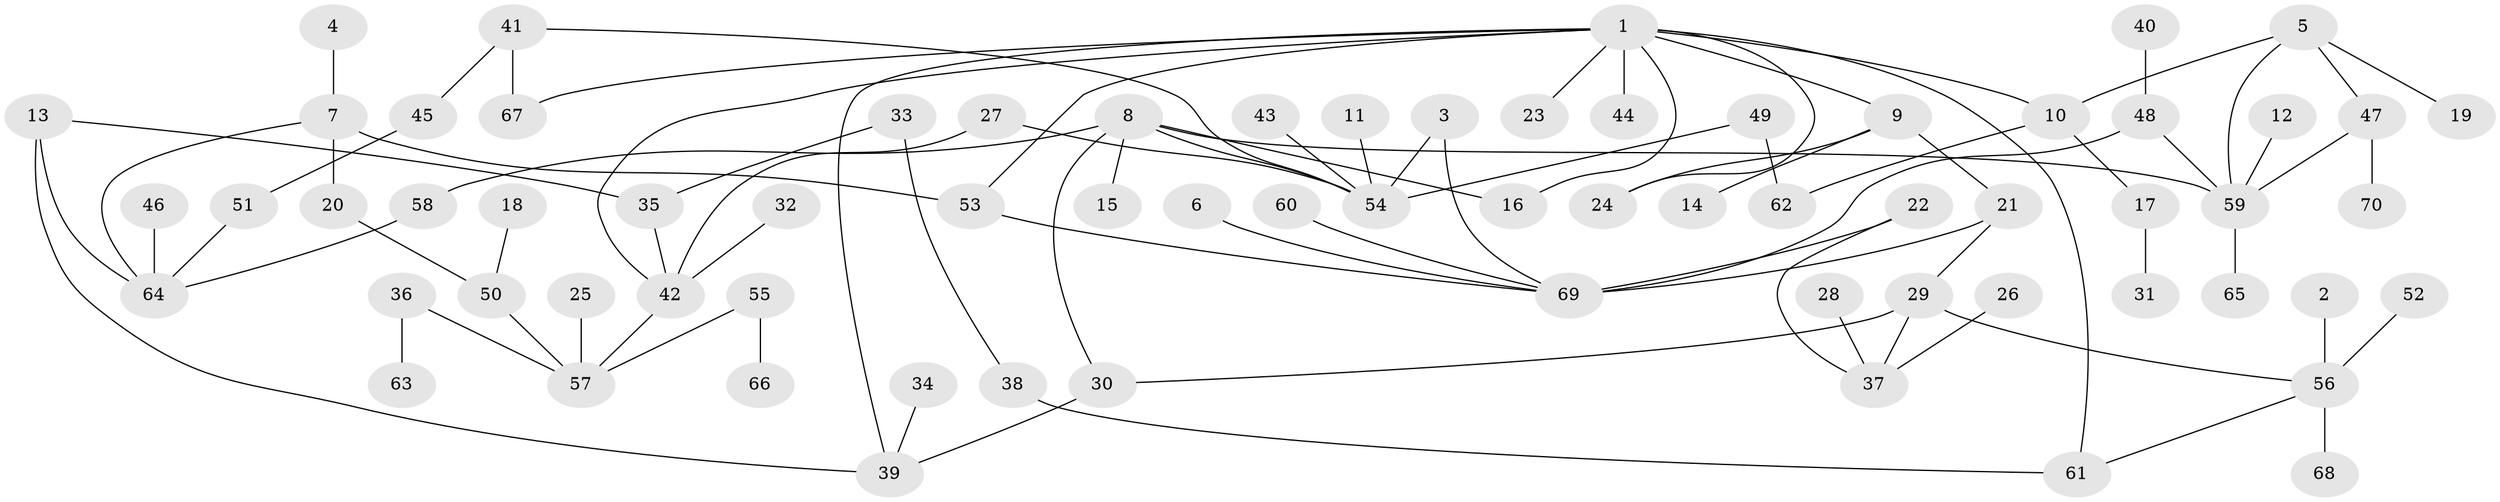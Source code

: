 // original degree distribution, {1: 0.3597122302158273, 7: 0.007194244604316547, 5: 0.07194244604316546, 4: 0.08633093525179857, 6: 0.007194244604316547, 3: 0.19424460431654678, 2: 0.2733812949640288}
// Generated by graph-tools (version 1.1) at 2025/25/03/09/25 03:25:28]
// undirected, 70 vertices, 88 edges
graph export_dot {
graph [start="1"]
  node [color=gray90,style=filled];
  1;
  2;
  3;
  4;
  5;
  6;
  7;
  8;
  9;
  10;
  11;
  12;
  13;
  14;
  15;
  16;
  17;
  18;
  19;
  20;
  21;
  22;
  23;
  24;
  25;
  26;
  27;
  28;
  29;
  30;
  31;
  32;
  33;
  34;
  35;
  36;
  37;
  38;
  39;
  40;
  41;
  42;
  43;
  44;
  45;
  46;
  47;
  48;
  49;
  50;
  51;
  52;
  53;
  54;
  55;
  56;
  57;
  58;
  59;
  60;
  61;
  62;
  63;
  64;
  65;
  66;
  67;
  68;
  69;
  70;
  1 -- 9 [weight=1.0];
  1 -- 10 [weight=1.0];
  1 -- 16 [weight=1.0];
  1 -- 23 [weight=1.0];
  1 -- 24 [weight=1.0];
  1 -- 39 [weight=1.0];
  1 -- 42 [weight=1.0];
  1 -- 44 [weight=1.0];
  1 -- 53 [weight=1.0];
  1 -- 61 [weight=1.0];
  1 -- 67 [weight=1.0];
  2 -- 56 [weight=1.0];
  3 -- 54 [weight=1.0];
  3 -- 69 [weight=1.0];
  4 -- 7 [weight=1.0];
  5 -- 10 [weight=1.0];
  5 -- 19 [weight=1.0];
  5 -- 47 [weight=1.0];
  5 -- 59 [weight=1.0];
  6 -- 69 [weight=1.0];
  7 -- 20 [weight=1.0];
  7 -- 53 [weight=1.0];
  7 -- 64 [weight=1.0];
  8 -- 15 [weight=1.0];
  8 -- 16 [weight=1.0];
  8 -- 30 [weight=1.0];
  8 -- 54 [weight=1.0];
  8 -- 58 [weight=1.0];
  8 -- 59 [weight=1.0];
  9 -- 14 [weight=1.0];
  9 -- 21 [weight=1.0];
  9 -- 24 [weight=1.0];
  10 -- 17 [weight=1.0];
  10 -- 62 [weight=1.0];
  11 -- 54 [weight=1.0];
  12 -- 59 [weight=1.0];
  13 -- 35 [weight=1.0];
  13 -- 39 [weight=1.0];
  13 -- 64 [weight=1.0];
  17 -- 31 [weight=1.0];
  18 -- 50 [weight=1.0];
  20 -- 50 [weight=1.0];
  21 -- 29 [weight=1.0];
  21 -- 69 [weight=1.0];
  22 -- 37 [weight=1.0];
  22 -- 69 [weight=1.0];
  25 -- 57 [weight=1.0];
  26 -- 37 [weight=1.0];
  27 -- 42 [weight=1.0];
  27 -- 54 [weight=1.0];
  28 -- 37 [weight=1.0];
  29 -- 30 [weight=1.0];
  29 -- 37 [weight=1.0];
  29 -- 56 [weight=1.0];
  30 -- 39 [weight=1.0];
  32 -- 42 [weight=1.0];
  33 -- 35 [weight=1.0];
  33 -- 38 [weight=1.0];
  34 -- 39 [weight=1.0];
  35 -- 42 [weight=1.0];
  36 -- 57 [weight=1.0];
  36 -- 63 [weight=1.0];
  38 -- 61 [weight=1.0];
  40 -- 48 [weight=1.0];
  41 -- 45 [weight=1.0];
  41 -- 54 [weight=1.0];
  41 -- 67 [weight=1.0];
  42 -- 57 [weight=1.0];
  43 -- 54 [weight=1.0];
  45 -- 51 [weight=1.0];
  46 -- 64 [weight=1.0];
  47 -- 59 [weight=1.0];
  47 -- 70 [weight=1.0];
  48 -- 59 [weight=1.0];
  48 -- 69 [weight=2.0];
  49 -- 54 [weight=1.0];
  49 -- 62 [weight=1.0];
  50 -- 57 [weight=1.0];
  51 -- 64 [weight=1.0];
  52 -- 56 [weight=2.0];
  53 -- 69 [weight=1.0];
  55 -- 57 [weight=1.0];
  55 -- 66 [weight=1.0];
  56 -- 61 [weight=1.0];
  56 -- 68 [weight=1.0];
  58 -- 64 [weight=1.0];
  59 -- 65 [weight=1.0];
  60 -- 69 [weight=1.0];
}
